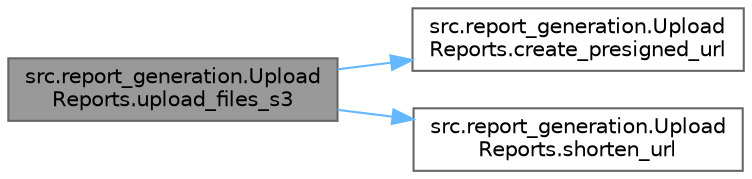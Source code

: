 digraph "src.report_generation.UploadReports.upload_files_s3"
{
 // LATEX_PDF_SIZE
  bgcolor="transparent";
  edge [fontname=Helvetica,fontsize=10,labelfontname=Helvetica,labelfontsize=10];
  node [fontname=Helvetica,fontsize=10,shape=box,height=0.2,width=0.4];
  rankdir="LR";
  Node1 [id="Node000001",label="src.report_generation.Upload\lReports.upload_files_s3",height=0.2,width=0.4,color="gray40", fillcolor="grey60", style="filled", fontcolor="black",tooltip=" "];
  Node1 -> Node2 [id="edge1_Node000001_Node000002",color="steelblue1",style="solid",tooltip=" "];
  Node2 [id="Node000002",label="src.report_generation.Upload\lReports.create_presigned_url",height=0.2,width=0.4,color="grey40", fillcolor="white", style="filled",URL="$namespacesrc_1_1report__generation_1_1_upload_reports.html#a38d8d70d990090005db6bb2a5b75e313",tooltip=" "];
  Node1 -> Node3 [id="edge2_Node000001_Node000003",color="steelblue1",style="solid",tooltip=" "];
  Node3 [id="Node000003",label="src.report_generation.Upload\lReports.shorten_url",height=0.2,width=0.4,color="grey40", fillcolor="white", style="filled",URL="$namespacesrc_1_1report__generation_1_1_upload_reports.html#a9fb4a1815f9be024f676e708d8ed2513",tooltip=" "];
}
